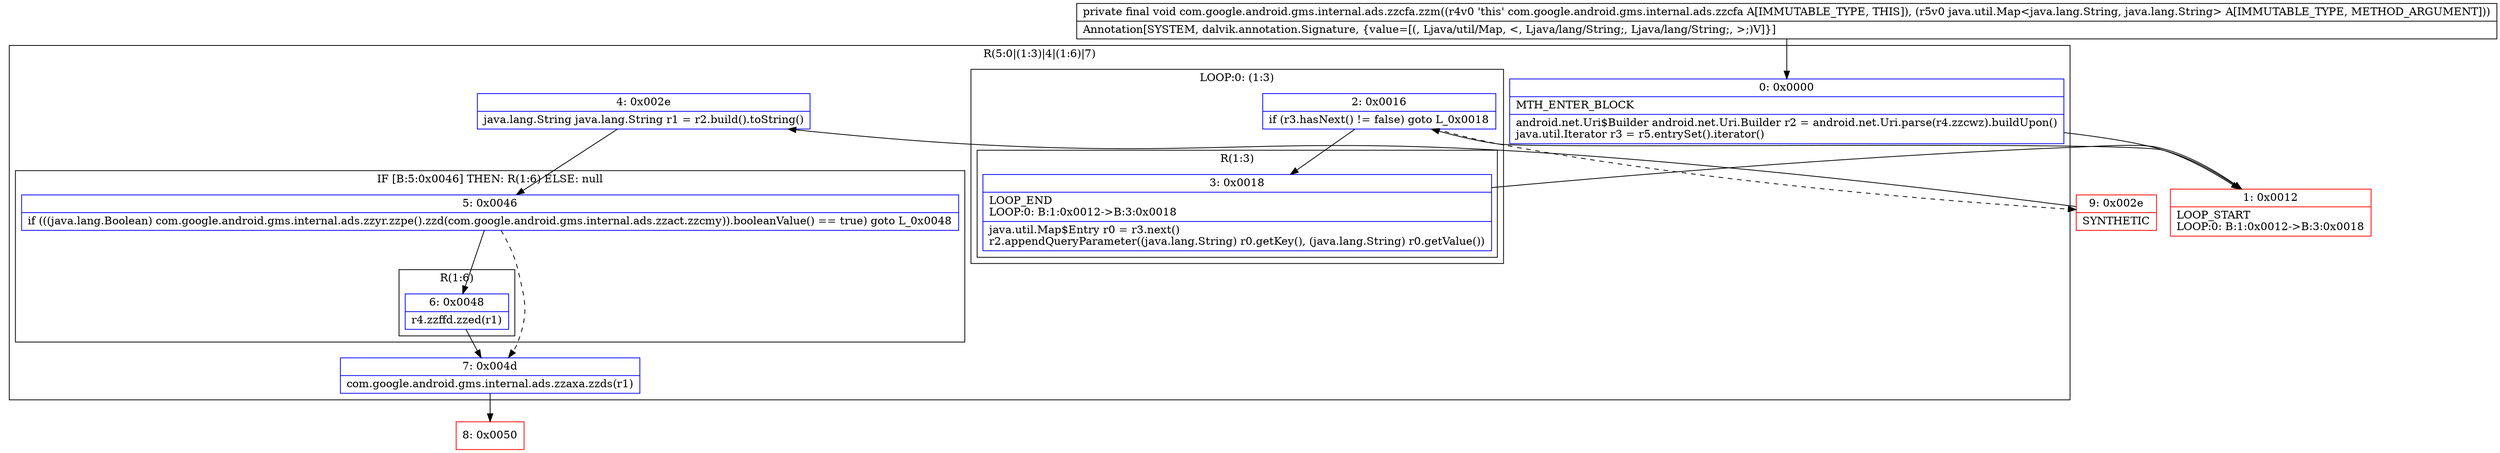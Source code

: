 digraph "CFG forcom.google.android.gms.internal.ads.zzcfa.zzm(Ljava\/util\/Map;)V" {
subgraph cluster_Region_652341430 {
label = "R(5:0|(1:3)|4|(1:6)|7)";
node [shape=record,color=blue];
Node_0 [shape=record,label="{0\:\ 0x0000|MTH_ENTER_BLOCK\l|android.net.Uri$Builder android.net.Uri.Builder r2 = android.net.Uri.parse(r4.zzcwz).buildUpon()\ljava.util.Iterator r3 = r5.entrySet().iterator()\l}"];
subgraph cluster_LoopRegion_1987897515 {
label = "LOOP:0: (1:3)";
node [shape=record,color=blue];
Node_2 [shape=record,label="{2\:\ 0x0016|if (r3.hasNext() != false) goto L_0x0018\l}"];
subgraph cluster_Region_441097318 {
label = "R(1:3)";
node [shape=record,color=blue];
Node_3 [shape=record,label="{3\:\ 0x0018|LOOP_END\lLOOP:0: B:1:0x0012\-\>B:3:0x0018\l|java.util.Map$Entry r0 = r3.next()\lr2.appendQueryParameter((java.lang.String) r0.getKey(), (java.lang.String) r0.getValue())\l}"];
}
}
Node_4 [shape=record,label="{4\:\ 0x002e|java.lang.String java.lang.String r1 = r2.build().toString()\l}"];
subgraph cluster_IfRegion_1378794614 {
label = "IF [B:5:0x0046] THEN: R(1:6) ELSE: null";
node [shape=record,color=blue];
Node_5 [shape=record,label="{5\:\ 0x0046|if (((java.lang.Boolean) com.google.android.gms.internal.ads.zzyr.zzpe().zzd(com.google.android.gms.internal.ads.zzact.zzcmy)).booleanValue() == true) goto L_0x0048\l}"];
subgraph cluster_Region_1949746934 {
label = "R(1:6)";
node [shape=record,color=blue];
Node_6 [shape=record,label="{6\:\ 0x0048|r4.zzffd.zzed(r1)\l}"];
}
}
Node_7 [shape=record,label="{7\:\ 0x004d|com.google.android.gms.internal.ads.zzaxa.zzds(r1)\l}"];
}
Node_1 [shape=record,color=red,label="{1\:\ 0x0012|LOOP_START\lLOOP:0: B:1:0x0012\-\>B:3:0x0018\l}"];
Node_8 [shape=record,color=red,label="{8\:\ 0x0050}"];
Node_9 [shape=record,color=red,label="{9\:\ 0x002e|SYNTHETIC\l}"];
MethodNode[shape=record,label="{private final void com.google.android.gms.internal.ads.zzcfa.zzm((r4v0 'this' com.google.android.gms.internal.ads.zzcfa A[IMMUTABLE_TYPE, THIS]), (r5v0 java.util.Map\<java.lang.String, java.lang.String\> A[IMMUTABLE_TYPE, METHOD_ARGUMENT]))  | Annotation[SYSTEM, dalvik.annotation.Signature, \{value=[(, Ljava\/util\/Map, \<, Ljava\/lang\/String;, Ljava\/lang\/String;, \>;)V]\}]\l}"];
MethodNode -> Node_0;
Node_0 -> Node_1;
Node_2 -> Node_3;
Node_2 -> Node_9[style=dashed];
Node_3 -> Node_1;
Node_4 -> Node_5;
Node_5 -> Node_6;
Node_5 -> Node_7[style=dashed];
Node_6 -> Node_7;
Node_7 -> Node_8;
Node_1 -> Node_2;
Node_9 -> Node_4;
}

